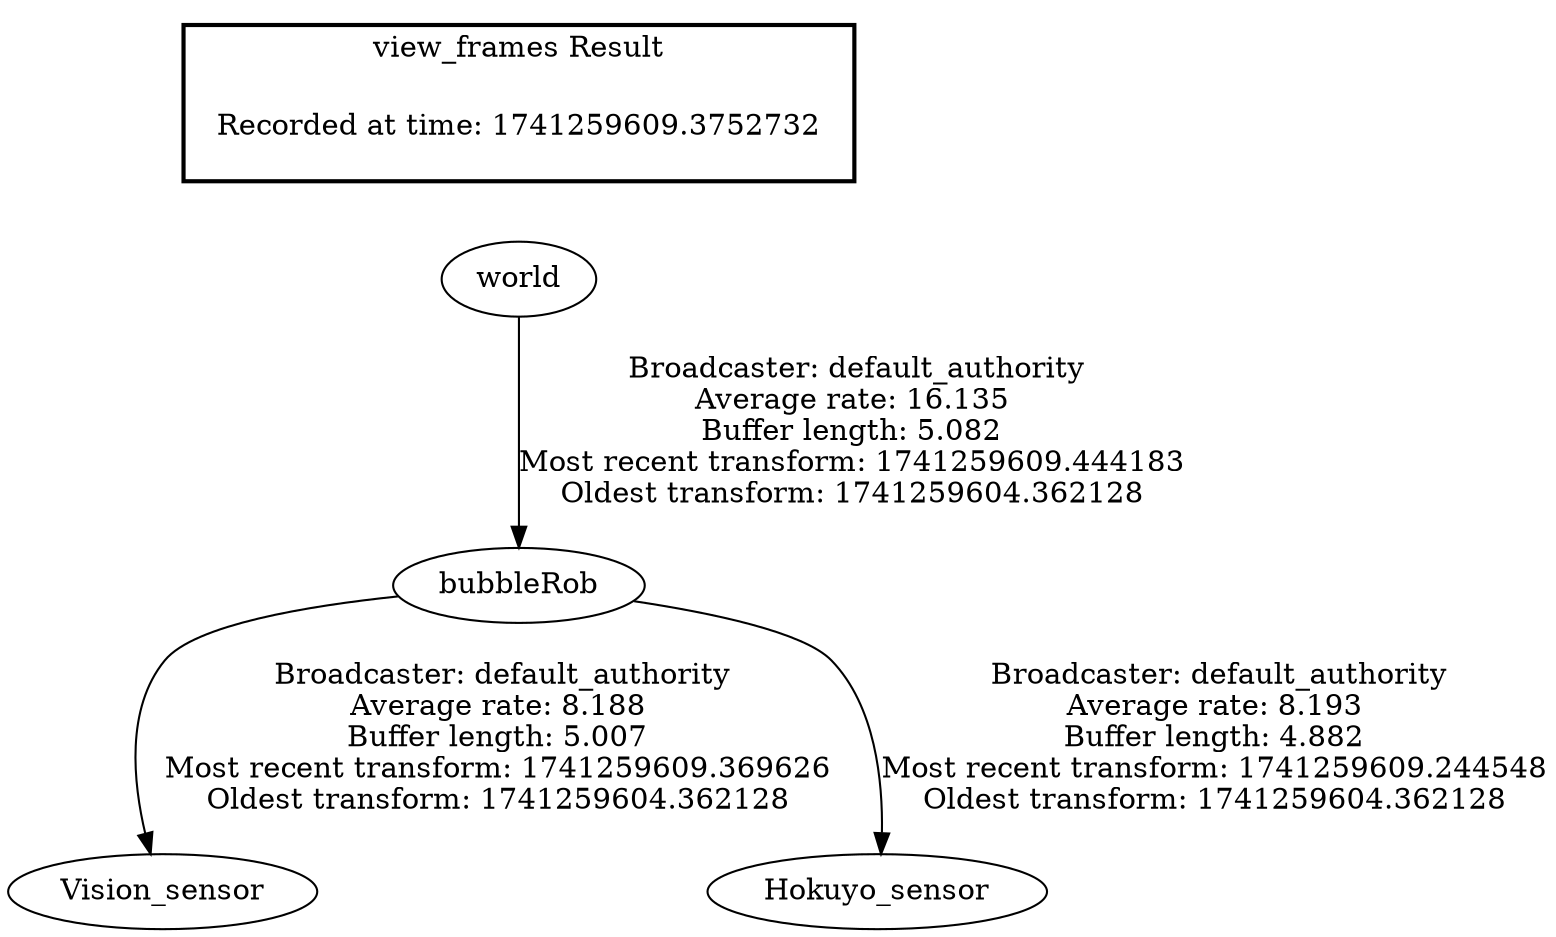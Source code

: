 digraph G {
"world" -> "bubbleRob"[label=" Broadcaster: default_authority\nAverage rate: 16.135\nBuffer length: 5.082\nMost recent transform: 1741259609.444183\nOldest transform: 1741259604.362128\n"];
"bubbleRob" -> "Vision_sensor"[label=" Broadcaster: default_authority\nAverage rate: 8.188\nBuffer length: 5.007\nMost recent transform: 1741259609.369626\nOldest transform: 1741259604.362128\n"];
"bubbleRob" -> "Hokuyo_sensor"[label=" Broadcaster: default_authority\nAverage rate: 8.193\nBuffer length: 4.882\nMost recent transform: 1741259609.244548\nOldest transform: 1741259604.362128\n"];
edge [style=invis];
 subgraph cluster_legend { style=bold; color=black; label ="view_frames Result";
"Recorded at time: 1741259609.3752732"[ shape=plaintext ] ;
}->"world";
}
